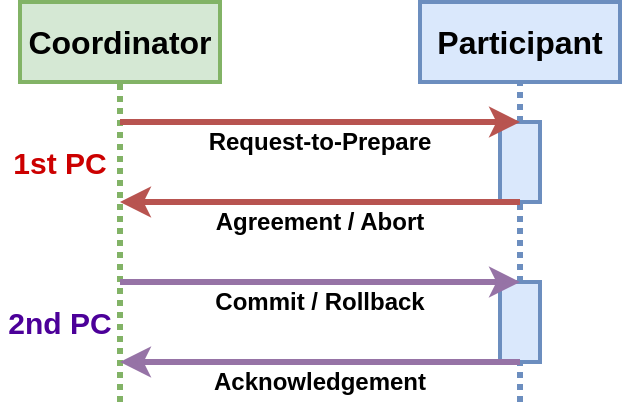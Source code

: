 <mxfile version="12.9.9" type="device"><diagram id="XRYc-t3F5DnQEpO1Lj_t" name="Page-1"><mxGraphModel dx="1302" dy="750" grid="1" gridSize="10" guides="1" tooltips="1" connect="1" arrows="1" fold="1" page="1" pageScale="1" pageWidth="2000" pageHeight="2000" math="0" shadow="0"><root><mxCell id="0"/><mxCell id="1" parent="0"/><mxCell id="4H9yDhhkWmbCg8b5vEMJ-1" value="&lt;font style=&quot;font-size: 16px&quot;&gt;&lt;b&gt;Coordinator&lt;/b&gt;&lt;/font&gt;" style="rounded=0;whiteSpace=wrap;html=1;strokeWidth=2;fillColor=#d5e8d4;strokeColor=#82b366;" vertex="1" parent="1"><mxGeometry x="330" y="160" width="100" height="40" as="geometry"/></mxCell><mxCell id="4H9yDhhkWmbCg8b5vEMJ-2" value="&lt;font style=&quot;font-size: 16px&quot;&gt;&lt;b&gt;Participant&lt;/b&gt;&lt;/font&gt;" style="rounded=0;whiteSpace=wrap;html=1;strokeWidth=2;fillColor=#dae8fc;strokeColor=#6c8ebf;" vertex="1" parent="1"><mxGeometry x="530" y="160" width="100" height="40" as="geometry"/></mxCell><mxCell id="4H9yDhhkWmbCg8b5vEMJ-3" value="" style="endArrow=none;dashed=1;html=1;entryX=0.5;entryY=1;entryDx=0;entryDy=0;strokeWidth=3;dashPattern=1 1;fillColor=#d5e8d4;strokeColor=#82b366;" edge="1" parent="1" target="4H9yDhhkWmbCg8b5vEMJ-1"><mxGeometry width="50" height="50" relative="1" as="geometry"><mxPoint x="380" y="360" as="sourcePoint"/><mxPoint x="690" y="360" as="targetPoint"/></mxGeometry></mxCell><mxCell id="4H9yDhhkWmbCg8b5vEMJ-5" value="" style="rounded=0;whiteSpace=wrap;html=1;strokeWidth=2;fillColor=#dae8fc;strokeColor=#6c8ebf;" vertex="1" parent="1"><mxGeometry x="570" y="220" width="20" height="40" as="geometry"/></mxCell><mxCell id="4H9yDhhkWmbCg8b5vEMJ-9" value="" style="endArrow=none;dashed=1;html=1;strokeWidth=3;entryX=0.5;entryY=1;entryDx=0;entryDy=0;exitX=0.5;exitY=0;exitDx=0;exitDy=0;dashPattern=1 1;fillColor=#dae8fc;strokeColor=#6c8ebf;" edge="1" parent="1" source="4H9yDhhkWmbCg8b5vEMJ-5" target="4H9yDhhkWmbCg8b5vEMJ-2"><mxGeometry width="50" height="50" relative="1" as="geometry"><mxPoint x="600" y="410" as="sourcePoint"/><mxPoint x="650" y="360" as="targetPoint"/></mxGeometry></mxCell><mxCell id="4H9yDhhkWmbCg8b5vEMJ-10" value="" style="endArrow=none;dashed=1;html=1;strokeWidth=3;entryX=0.5;entryY=1;entryDx=0;entryDy=0;dashPattern=1 1;exitX=0.5;exitY=0;exitDx=0;exitDy=0;fillColor=#dae8fc;strokeColor=#6c8ebf;" edge="1" parent="1" source="4H9yDhhkWmbCg8b5vEMJ-12" target="4H9yDhhkWmbCg8b5vEMJ-5"><mxGeometry width="50" height="50" relative="1" as="geometry"><mxPoint x="660" y="310" as="sourcePoint"/><mxPoint x="690" y="210" as="targetPoint"/></mxGeometry></mxCell><mxCell id="4H9yDhhkWmbCg8b5vEMJ-12" value="" style="rounded=0;whiteSpace=wrap;html=1;strokeWidth=2;fillColor=#dae8fc;strokeColor=#6c8ebf;" vertex="1" parent="1"><mxGeometry x="570" y="300" width="20" height="40" as="geometry"/></mxCell><mxCell id="4H9yDhhkWmbCg8b5vEMJ-14" value="" style="endArrow=none;dashed=1;html=1;strokeWidth=3;entryX=0.5;entryY=1;entryDx=0;entryDy=0;dashPattern=1 1;fillColor=#dae8fc;strokeColor=#6c8ebf;" edge="1" parent="1" target="4H9yDhhkWmbCg8b5vEMJ-12"><mxGeometry width="50" height="50" relative="1" as="geometry"><mxPoint x="580" y="360" as="sourcePoint"/><mxPoint x="590" y="210" as="targetPoint"/></mxGeometry></mxCell><mxCell id="4H9yDhhkWmbCg8b5vEMJ-15" value="" style="endArrow=classic;html=1;strokeWidth=3;entryX=0.5;entryY=0;entryDx=0;entryDy=0;fillColor=#f8cecc;strokeColor=#b85450;" edge="1" parent="1" target="4H9yDhhkWmbCg8b5vEMJ-5"><mxGeometry width="50" height="50" relative="1" as="geometry"><mxPoint x="380" y="220" as="sourcePoint"/><mxPoint x="690" y="360" as="targetPoint"/></mxGeometry></mxCell><mxCell id="4H9yDhhkWmbCg8b5vEMJ-16" value="" style="endArrow=classic;html=1;strokeWidth=3;exitX=0.5;exitY=1;exitDx=0;exitDy=0;fillColor=#f8cecc;strokeColor=#b85450;" edge="1" parent="1" source="4H9yDhhkWmbCg8b5vEMJ-5"><mxGeometry width="50" height="50" relative="1" as="geometry"><mxPoint x="700" y="300" as="sourcePoint"/><mxPoint x="380" y="260" as="targetPoint"/></mxGeometry></mxCell><mxCell id="4H9yDhhkWmbCg8b5vEMJ-17" value="" style="endArrow=classic;html=1;strokeWidth=3;entryX=0.5;entryY=0;entryDx=0;entryDy=0;fillColor=#e1d5e7;strokeColor=#9673a6;" edge="1" parent="1" target="4H9yDhhkWmbCg8b5vEMJ-12"><mxGeometry width="50" height="50" relative="1" as="geometry"><mxPoint x="380" y="300" as="sourcePoint"/><mxPoint x="290" y="400" as="targetPoint"/></mxGeometry></mxCell><mxCell id="4H9yDhhkWmbCg8b5vEMJ-18" value="" style="endArrow=classic;html=1;strokeWidth=3;exitX=0.5;exitY=1;exitDx=0;exitDy=0;fillColor=#e1d5e7;strokeColor=#9673a6;" edge="1" parent="1" source="4H9yDhhkWmbCg8b5vEMJ-12"><mxGeometry width="50" height="50" relative="1" as="geometry"><mxPoint x="650" y="380" as="sourcePoint"/><mxPoint x="380" y="340" as="targetPoint"/></mxGeometry></mxCell><mxCell id="4H9yDhhkWmbCg8b5vEMJ-19" value="&lt;font size=&quot;1&quot;&gt;&lt;b style=&quot;font-size: 12px&quot;&gt;Request-to-Prepare&lt;/b&gt;&lt;/font&gt;" style="text;html=1;strokeColor=none;fillColor=none;align=center;verticalAlign=middle;whiteSpace=wrap;rounded=0;" vertex="1" parent="1"><mxGeometry x="410" y="220" width="140" height="20" as="geometry"/></mxCell><mxCell id="4H9yDhhkWmbCg8b5vEMJ-21" value="&lt;font size=&quot;1&quot;&gt;&lt;b style=&quot;font-size: 12px&quot;&gt;Agreement / Abort&lt;/b&gt;&lt;/font&gt;" style="text;html=1;strokeColor=none;fillColor=none;align=center;verticalAlign=middle;whiteSpace=wrap;rounded=0;" vertex="1" parent="1"><mxGeometry x="410" y="260" width="140" height="20" as="geometry"/></mxCell><mxCell id="4H9yDhhkWmbCg8b5vEMJ-25" value="&lt;font size=&quot;1&quot;&gt;&lt;b style=&quot;font-size: 12px&quot;&gt;Commit / Rollback&lt;/b&gt;&lt;/font&gt;" style="text;html=1;strokeColor=none;fillColor=none;align=center;verticalAlign=middle;whiteSpace=wrap;rounded=0;" vertex="1" parent="1"><mxGeometry x="410" y="300" width="140" height="20" as="geometry"/></mxCell><mxCell id="4H9yDhhkWmbCg8b5vEMJ-26" value="&lt;font size=&quot;1&quot;&gt;&lt;b style=&quot;font-size: 12px&quot;&gt;Acknowledgement&lt;/b&gt;&lt;/font&gt;" style="text;html=1;strokeColor=none;fillColor=none;align=center;verticalAlign=middle;whiteSpace=wrap;rounded=0;" vertex="1" parent="1"><mxGeometry x="410" y="340" width="140" height="20" as="geometry"/></mxCell><mxCell id="4H9yDhhkWmbCg8b5vEMJ-28" value="&lt;font style=&quot;font-size: 15px&quot; color=&quot;#cc0000&quot;&gt;&lt;b&gt;1st PC&lt;/b&gt;&lt;/font&gt;" style="text;html=1;strokeColor=none;fillColor=none;align=center;verticalAlign=middle;whiteSpace=wrap;rounded=0;" vertex="1" parent="1"><mxGeometry x="320" y="230" width="60" height="20" as="geometry"/></mxCell><mxCell id="4H9yDhhkWmbCg8b5vEMJ-29" value="&lt;font style=&quot;font-size: 15px&quot; color=&quot;#4c0099&quot;&gt;&lt;b&gt;2nd PC&lt;/b&gt;&lt;/font&gt;" style="text;html=1;strokeColor=none;fillColor=none;align=center;verticalAlign=middle;whiteSpace=wrap;rounded=0;" vertex="1" parent="1"><mxGeometry x="320" y="310" width="60" height="20" as="geometry"/></mxCell></root></mxGraphModel></diagram></mxfile>